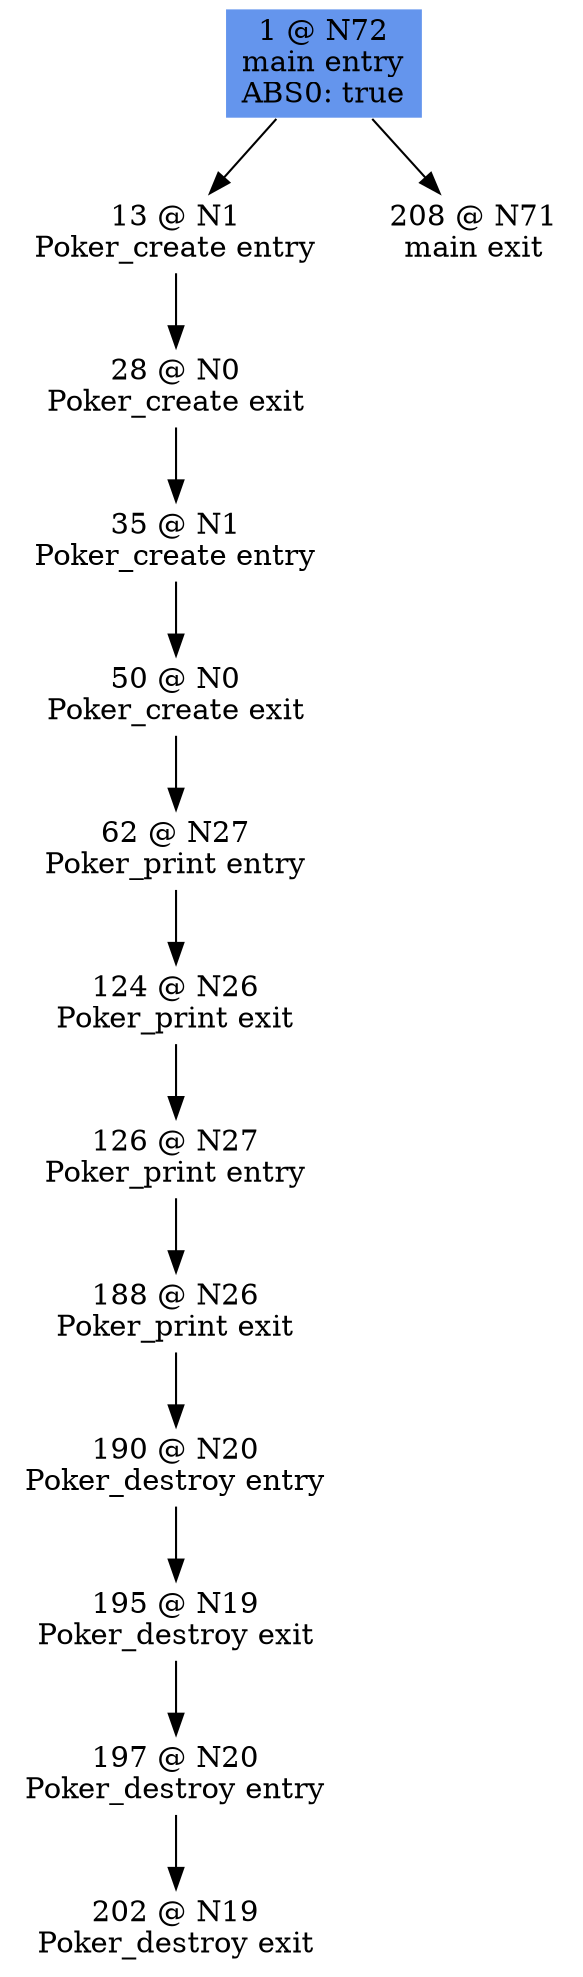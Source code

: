 digraph ARG {
node [style="filled" shape="box" color="white"]
1 [fillcolor="cornflowerblue" label="1 @ N72\nmain entry\nABS0: true" id="1"]
13 [label="13 @ N1\nPoker_create entry" id="13"]
28 [label="28 @ N0\nPoker_create exit" id="28"]
35 [label="35 @ N1\nPoker_create entry" id="35"]
50 [label="50 @ N0\nPoker_create exit" id="50"]
62 [label="62 @ N27\nPoker_print entry" id="62"]
124 [label="124 @ N26\nPoker_print exit" id="124"]
126 [label="126 @ N27\nPoker_print entry" id="126"]
188 [label="188 @ N26\nPoker_print exit" id="188"]
190 [label="190 @ N20\nPoker_destroy entry" id="190"]
195 [label="195 @ N19\nPoker_destroy exit" id="195"]
197 [label="197 @ N20\nPoker_destroy entry" id="197"]
202 [label="202 @ N19\nPoker_destroy exit" id="202"]
208 [label="208 @ N71\nmain exit" id="208"]
1 -> 208 []
1 -> 13 []
13 -> 28 []
28 -> 35 []
35 -> 50 []
50 -> 62 []
62 -> 124 []
124 -> 126 []
126 -> 188 []
188 -> 190 []
190 -> 195 []
195 -> 197 []
197 -> 202 []
}
